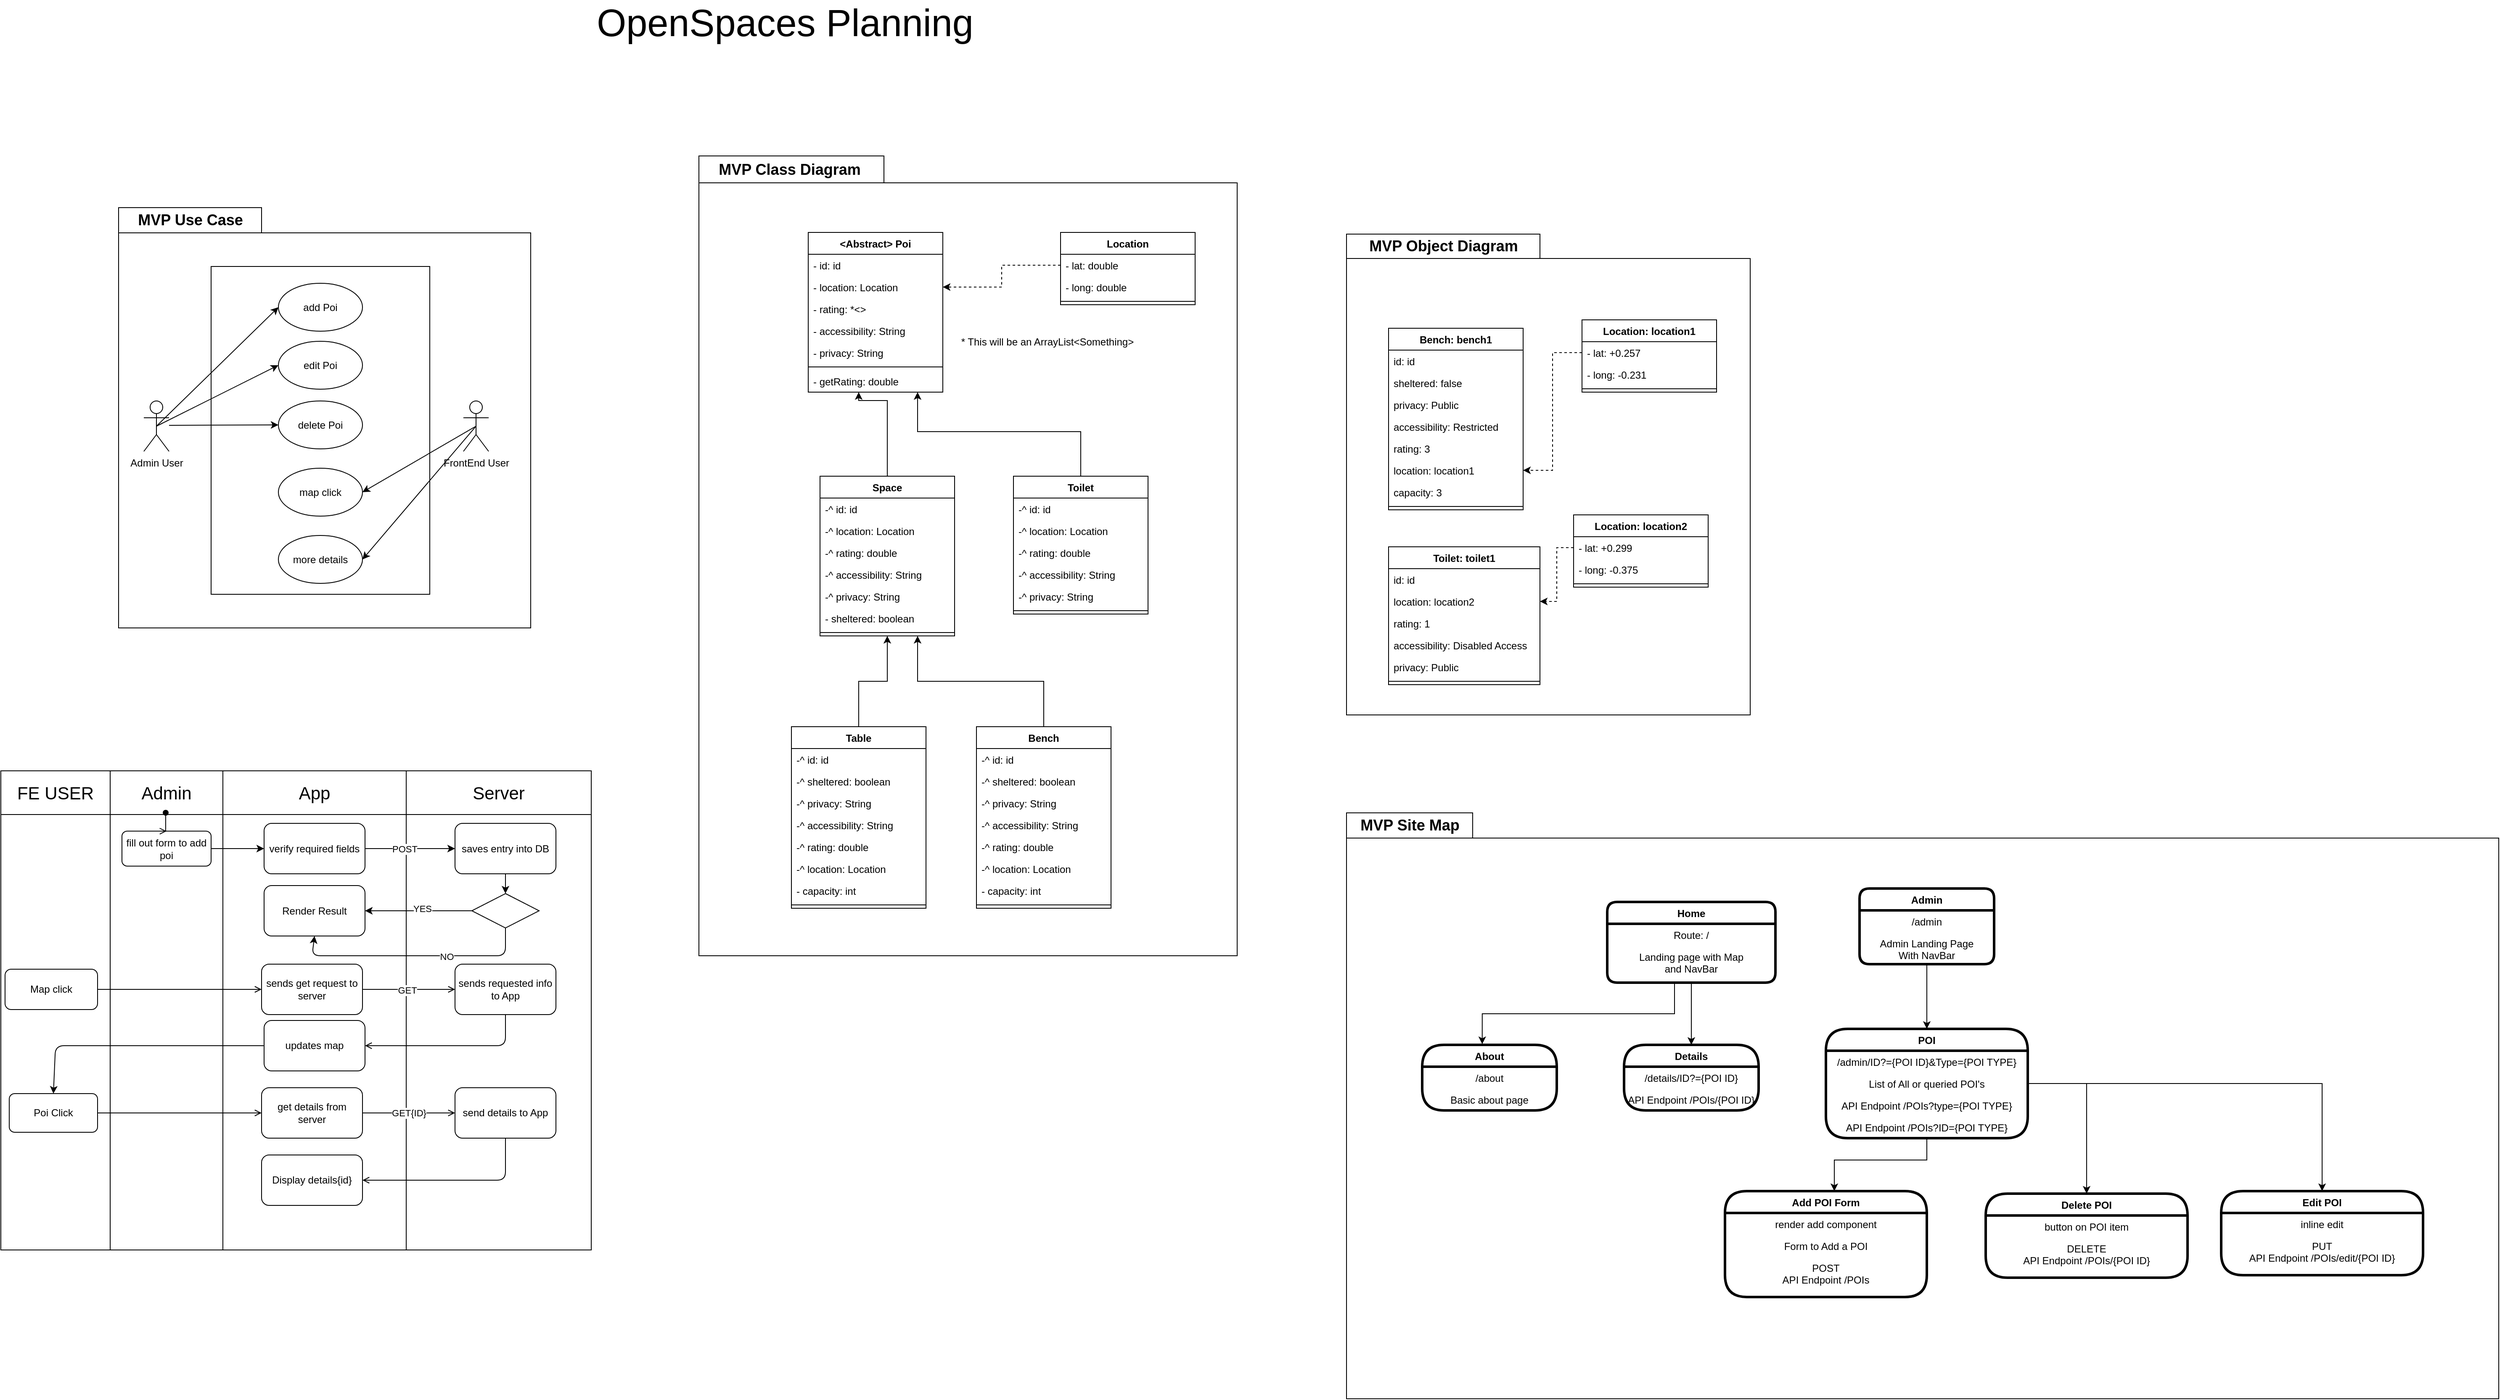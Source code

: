 <mxfile version="14.4.3" type="device"><diagram id="3aYVfSyheIqyPyGP8Wqg" name="Page-1"><mxGraphModel dx="3207" dy="3435" grid="1" gridSize="10" guides="1" tooltips="1" connect="1" arrows="1" fold="1" page="1" pageScale="1" pageWidth="827" pageHeight="1169" math="0" shadow="0"><root><mxCell id="0"/><mxCell id="1" parent="0"/><mxCell id="lp_uIUMnTbOUTpFN5aiB-7" value="MVP Use Case" style="shape=folder;fontStyle=1;tabWidth=170;tabHeight=30;tabPosition=left;html=1;boundedLbl=1;labelInHeader=1;container=1;collapsible=0;recursiveResize=0;shadow=0;fontSize=18;" vertex="1" parent="1"><mxGeometry x="-750" y="-1270" width="490" height="500" as="geometry"/></mxCell><mxCell id="IPesy2UVf5z36_tuAE9a-121" value="Admin User" style="shape=umlActor;verticalLabelPosition=bottom;verticalAlign=top;html=1;outlineConnect=0;" parent="lp_uIUMnTbOUTpFN5aiB-7" vertex="1"><mxGeometry x="30" y="230" width="30" height="60" as="geometry"/></mxCell><mxCell id="IPesy2UVf5z36_tuAE9a-122" value="FrontEnd User" style="shape=umlActor;verticalLabelPosition=bottom;verticalAlign=top;html=1;outlineConnect=0;" parent="lp_uIUMnTbOUTpFN5aiB-7" vertex="1"><mxGeometry x="410" y="230" width="30" height="60" as="geometry"/></mxCell><mxCell id="IPesy2UVf5z36_tuAE9a-123" value="" style="rounded=0;whiteSpace=wrap;html=1;fillColor=none;dropTarget=1;container=1;collapsible=0;resizable=1;recursiveResize=0;" parent="lp_uIUMnTbOUTpFN5aiB-7" vertex="1"><mxGeometry x="110" y="70" width="260" height="390" as="geometry"/></mxCell><mxCell id="NhyoQ5zQrSWj82NBWbyX-4" value="add Poi" style="ellipse;whiteSpace=wrap;html=1;" parent="IPesy2UVf5z36_tuAE9a-123" vertex="1"><mxGeometry x="80" y="20" width="100" height="57" as="geometry"/></mxCell><mxCell id="NhyoQ5zQrSWj82NBWbyX-5" value="delete Poi" style="ellipse;whiteSpace=wrap;html=1;" parent="IPesy2UVf5z36_tuAE9a-123" vertex="1"><mxGeometry x="80" y="160" width="100" height="57" as="geometry"/></mxCell><mxCell id="NhyoQ5zQrSWj82NBWbyX-6" value="edit Poi" style="ellipse;whiteSpace=wrap;html=1;" parent="IPesy2UVf5z36_tuAE9a-123" vertex="1"><mxGeometry x="80" y="89" width="100" height="57" as="geometry"/></mxCell><mxCell id="NhyoQ5zQrSWj82NBWbyX-7" value="map click" style="ellipse;whiteSpace=wrap;html=1;" parent="IPesy2UVf5z36_tuAE9a-123" vertex="1"><mxGeometry x="80" y="240" width="100" height="57" as="geometry"/></mxCell><mxCell id="NhyoQ5zQrSWj82NBWbyX-17" value="more details" style="ellipse;whiteSpace=wrap;html=1;" parent="IPesy2UVf5z36_tuAE9a-123" vertex="1"><mxGeometry x="80" y="320" width="100" height="57" as="geometry"/></mxCell><mxCell id="NhyoQ5zQrSWj82NBWbyX-13" style="orthogonalLoop=1;jettySize=auto;html=1;exitX=0.5;exitY=0.5;exitDx=0;exitDy=0;exitPerimeter=0;entryX=0;entryY=0.5;entryDx=0;entryDy=0;rounded=0;" parent="lp_uIUMnTbOUTpFN5aiB-7" source="IPesy2UVf5z36_tuAE9a-121" target="NhyoQ5zQrSWj82NBWbyX-4" edge="1"><mxGeometry relative="1" as="geometry"><mxPoint x="35" y="216" as="sourcePoint"/><mxPoint x="180" y="151.5" as="targetPoint"/></mxGeometry></mxCell><mxCell id="NhyoQ5zQrSWj82NBWbyX-14" style="orthogonalLoop=1;jettySize=auto;html=1;exitX=0.5;exitY=0.5;exitDx=0;exitDy=0;exitPerimeter=0;entryX=0;entryY=0.5;entryDx=0;entryDy=0;rounded=0;" parent="lp_uIUMnTbOUTpFN5aiB-7" source="IPesy2UVf5z36_tuAE9a-121" target="NhyoQ5zQrSWj82NBWbyX-6" edge="1"><mxGeometry relative="1" as="geometry"><mxPoint x="55" y="206" as="sourcePoint"/><mxPoint x="200" y="141.5" as="targetPoint"/></mxGeometry></mxCell><mxCell id="NhyoQ5zQrSWj82NBWbyX-15" style="orthogonalLoop=1;jettySize=auto;html=1;entryX=0;entryY=0.5;entryDx=0;entryDy=0;rounded=0;" parent="lp_uIUMnTbOUTpFN5aiB-7" target="NhyoQ5zQrSWj82NBWbyX-5" edge="1"><mxGeometry relative="1" as="geometry"><mxPoint x="60" y="259" as="sourcePoint"/><mxPoint x="210" y="151.5" as="targetPoint"/></mxGeometry></mxCell><mxCell id="NhyoQ5zQrSWj82NBWbyX-16" style="orthogonalLoop=1;jettySize=auto;html=1;exitX=0.5;exitY=0.5;exitDx=0;exitDy=0;exitPerimeter=0;entryX=1;entryY=0.5;entryDx=0;entryDy=0;rounded=0;" parent="lp_uIUMnTbOUTpFN5aiB-7" source="IPesy2UVf5z36_tuAE9a-122" target="NhyoQ5zQrSWj82NBWbyX-7" edge="1"><mxGeometry relative="1" as="geometry"><mxPoint x="450" y="274.5" as="sourcePoint"/><mxPoint x="595" y="210" as="targetPoint"/></mxGeometry></mxCell><mxCell id="NhyoQ5zQrSWj82NBWbyX-18" style="orthogonalLoop=1;jettySize=auto;html=1;exitX=0.5;exitY=0.5;exitDx=0;exitDy=0;exitPerimeter=0;entryX=1;entryY=0.5;entryDx=0;entryDy=0;rounded=0;" parent="lp_uIUMnTbOUTpFN5aiB-7" source="IPesy2UVf5z36_tuAE9a-122" target="NhyoQ5zQrSWj82NBWbyX-17" edge="1"><mxGeometry relative="1" as="geometry"><mxPoint x="475" y="350" as="sourcePoint"/><mxPoint x="290" y="389.5" as="targetPoint"/></mxGeometry></mxCell><mxCell id="lp_uIUMnTbOUTpFN5aiB-5" value="MVP Object Diagram" style="shape=folder;fontStyle=1;tabWidth=230;tabHeight=29;tabPosition=left;html=1;boundedLbl=1;labelInHeader=1;container=1;collapsible=0;recursiveResize=0;shadow=0;fontSize=18;" vertex="1" parent="1"><mxGeometry x="710" y="-1238.5" width="480" height="572" as="geometry"/></mxCell><mxCell id="IPesy2UVf5z36_tuAE9a-87" value="Bench: bench1" style="swimlane;fontStyle=1;align=center;verticalAlign=top;childLayout=stackLayout;horizontal=1;startSize=26;horizontalStack=0;resizeParent=1;resizeParentMax=0;resizeLast=0;collapsible=1;marginBottom=0;" parent="lp_uIUMnTbOUTpFN5aiB-5" vertex="1"><mxGeometry x="50" y="112" width="160" height="216" as="geometry"/></mxCell><mxCell id="IPesy2UVf5z36_tuAE9a-101" value="id: id" style="text;strokeColor=none;fillColor=none;align=left;verticalAlign=top;spacingLeft=4;spacingRight=4;overflow=hidden;rotatable=0;points=[[0,0.5],[1,0.5]];portConstraint=eastwest;" parent="IPesy2UVf5z36_tuAE9a-87" vertex="1"><mxGeometry y="26" width="160" height="26" as="geometry"/></mxCell><mxCell id="IPesy2UVf5z36_tuAE9a-88" value="sheltered: false" style="text;strokeColor=none;fillColor=none;align=left;verticalAlign=top;spacingLeft=4;spacingRight=4;overflow=hidden;rotatable=0;points=[[0,0.5],[1,0.5]];portConstraint=eastwest;" parent="IPesy2UVf5z36_tuAE9a-87" vertex="1"><mxGeometry y="52" width="160" height="26" as="geometry"/></mxCell><mxCell id="IPesy2UVf5z36_tuAE9a-89" value="privacy: Public" style="text;strokeColor=none;fillColor=none;align=left;verticalAlign=top;spacingLeft=4;spacingRight=4;overflow=hidden;rotatable=0;points=[[0,0.5],[1,0.5]];portConstraint=eastwest;" parent="IPesy2UVf5z36_tuAE9a-87" vertex="1"><mxGeometry y="78" width="160" height="26" as="geometry"/></mxCell><mxCell id="IPesy2UVf5z36_tuAE9a-90" value="accessibility: Restricted" style="text;strokeColor=none;fillColor=none;align=left;verticalAlign=top;spacingLeft=4;spacingRight=4;overflow=hidden;rotatable=0;points=[[0,0.5],[1,0.5]];portConstraint=eastwest;" parent="IPesy2UVf5z36_tuAE9a-87" vertex="1"><mxGeometry y="104" width="160" height="26" as="geometry"/></mxCell><mxCell id="IPesy2UVf5z36_tuAE9a-91" value="rating: 3" style="text;strokeColor=none;fillColor=none;align=left;verticalAlign=top;spacingLeft=4;spacingRight=4;overflow=hidden;rotatable=0;points=[[0,0.5],[1,0.5]];portConstraint=eastwest;" parent="IPesy2UVf5z36_tuAE9a-87" vertex="1"><mxGeometry y="130" width="160" height="26" as="geometry"/></mxCell><mxCell id="IPesy2UVf5z36_tuAE9a-92" value="location: location1" style="text;strokeColor=none;fillColor=none;align=left;verticalAlign=top;spacingLeft=4;spacingRight=4;overflow=hidden;rotatable=0;points=[[0,0.5],[1,0.5]];portConstraint=eastwest;" parent="IPesy2UVf5z36_tuAE9a-87" vertex="1"><mxGeometry y="156" width="160" height="26" as="geometry"/></mxCell><mxCell id="IPesy2UVf5z36_tuAE9a-93" value="capacity: 3" style="text;strokeColor=none;fillColor=none;align=left;verticalAlign=top;spacingLeft=4;spacingRight=4;overflow=hidden;rotatable=0;points=[[0,0.5],[1,0.5]];portConstraint=eastwest;" parent="IPesy2UVf5z36_tuAE9a-87" vertex="1"><mxGeometry y="182" width="160" height="26" as="geometry"/></mxCell><mxCell id="IPesy2UVf5z36_tuAE9a-94" value="" style="line;strokeWidth=1;fillColor=none;align=left;verticalAlign=middle;spacingTop=-1;spacingLeft=3;spacingRight=3;rotatable=0;labelPosition=right;points=[];portConstraint=eastwest;" parent="IPesy2UVf5z36_tuAE9a-87" vertex="1"><mxGeometry y="208" width="160" height="8" as="geometry"/></mxCell><mxCell id="IPesy2UVf5z36_tuAE9a-102" value="Location: location1" style="swimlane;fontStyle=1;align=center;verticalAlign=top;childLayout=stackLayout;horizontal=1;startSize=26;horizontalStack=0;resizeParent=1;resizeParentMax=0;resizeLast=0;collapsible=1;marginBottom=0;" parent="lp_uIUMnTbOUTpFN5aiB-5" vertex="1"><mxGeometry x="280" y="102" width="160" height="86" as="geometry"/></mxCell><mxCell id="IPesy2UVf5z36_tuAE9a-103" value="- lat: +0.257" style="text;strokeColor=none;fillColor=none;align=left;verticalAlign=top;spacingLeft=4;spacingRight=4;overflow=hidden;rotatable=0;points=[[0,0.5],[1,0.5]];portConstraint=eastwest;" parent="IPesy2UVf5z36_tuAE9a-102" vertex="1"><mxGeometry y="26" width="160" height="26" as="geometry"/></mxCell><mxCell id="IPesy2UVf5z36_tuAE9a-104" value="- long: -0.231" style="text;strokeColor=none;fillColor=none;align=left;verticalAlign=top;spacingLeft=4;spacingRight=4;overflow=hidden;rotatable=0;points=[[0,0.5],[1,0.5]];portConstraint=eastwest;" parent="IPesy2UVf5z36_tuAE9a-102" vertex="1"><mxGeometry y="52" width="160" height="26" as="geometry"/></mxCell><mxCell id="IPesy2UVf5z36_tuAE9a-105" value="" style="line;strokeWidth=1;fillColor=none;align=left;verticalAlign=middle;spacingTop=-1;spacingLeft=3;spacingRight=3;rotatable=0;labelPosition=right;points=[];portConstraint=eastwest;" parent="IPesy2UVf5z36_tuAE9a-102" vertex="1"><mxGeometry y="78" width="160" height="8" as="geometry"/></mxCell><mxCell id="IPesy2UVf5z36_tuAE9a-106" style="edgeStyle=orthogonalEdgeStyle;rounded=0;orthogonalLoop=1;jettySize=auto;html=1;exitX=0;exitY=0.5;exitDx=0;exitDy=0;dashed=1;" parent="lp_uIUMnTbOUTpFN5aiB-5" source="IPesy2UVf5z36_tuAE9a-103" target="IPesy2UVf5z36_tuAE9a-92" edge="1"><mxGeometry relative="1" as="geometry"/></mxCell><mxCell id="IPesy2UVf5z36_tuAE9a-107" value="Toilet: toilet1" style="swimlane;fontStyle=1;align=center;verticalAlign=top;childLayout=stackLayout;horizontal=1;startSize=26;horizontalStack=0;resizeParent=1;resizeParentMax=0;resizeLast=0;collapsible=1;marginBottom=0;" parent="lp_uIUMnTbOUTpFN5aiB-5" vertex="1"><mxGeometry x="50" y="372" width="180" height="164" as="geometry"/></mxCell><mxCell id="IPesy2UVf5z36_tuAE9a-108" value="id: id" style="text;strokeColor=none;fillColor=none;align=left;verticalAlign=top;spacingLeft=4;spacingRight=4;overflow=hidden;rotatable=0;points=[[0,0.5],[1,0.5]];portConstraint=eastwest;" parent="IPesy2UVf5z36_tuAE9a-107" vertex="1"><mxGeometry y="26" width="180" height="26" as="geometry"/></mxCell><mxCell id="IPesy2UVf5z36_tuAE9a-109" value="location: location2" style="text;strokeColor=none;fillColor=none;align=left;verticalAlign=top;spacingLeft=4;spacingRight=4;overflow=hidden;rotatable=0;points=[[0,0.5],[1,0.5]];portConstraint=eastwest;" parent="IPesy2UVf5z36_tuAE9a-107" vertex="1"><mxGeometry y="52" width="180" height="26" as="geometry"/></mxCell><mxCell id="IPesy2UVf5z36_tuAE9a-110" value="rating: 1" style="text;strokeColor=none;fillColor=none;align=left;verticalAlign=top;spacingLeft=4;spacingRight=4;overflow=hidden;rotatable=0;points=[[0,0.5],[1,0.5]];portConstraint=eastwest;" parent="IPesy2UVf5z36_tuAE9a-107" vertex="1"><mxGeometry y="78" width="180" height="26" as="geometry"/></mxCell><mxCell id="IPesy2UVf5z36_tuAE9a-111" value="accessibility: Disabled Access" style="text;strokeColor=none;fillColor=none;align=left;verticalAlign=top;spacingLeft=4;spacingRight=4;overflow=hidden;rotatable=0;points=[[0,0.5],[1,0.5]];portConstraint=eastwest;" parent="IPesy2UVf5z36_tuAE9a-107" vertex="1"><mxGeometry y="104" width="180" height="26" as="geometry"/></mxCell><mxCell id="IPesy2UVf5z36_tuAE9a-112" value="privacy: Public" style="text;strokeColor=none;fillColor=none;align=left;verticalAlign=top;spacingLeft=4;spacingRight=4;overflow=hidden;rotatable=0;points=[[0,0.5],[1,0.5]];portConstraint=eastwest;" parent="IPesy2UVf5z36_tuAE9a-107" vertex="1"><mxGeometry y="130" width="180" height="26" as="geometry"/></mxCell><mxCell id="IPesy2UVf5z36_tuAE9a-113" value="" style="line;strokeWidth=1;fillColor=none;align=left;verticalAlign=middle;spacingTop=-1;spacingLeft=3;spacingRight=3;rotatable=0;labelPosition=right;points=[];portConstraint=eastwest;" parent="IPesy2UVf5z36_tuAE9a-107" vertex="1"><mxGeometry y="156" width="180" height="8" as="geometry"/></mxCell><mxCell id="IPesy2UVf5z36_tuAE9a-114" value="Location: location2" style="swimlane;fontStyle=1;align=center;verticalAlign=top;childLayout=stackLayout;horizontal=1;startSize=26;horizontalStack=0;resizeParent=1;resizeParentMax=0;resizeLast=0;collapsible=1;marginBottom=0;" parent="lp_uIUMnTbOUTpFN5aiB-5" vertex="1"><mxGeometry x="270" y="334" width="160" height="86" as="geometry"/></mxCell><mxCell id="IPesy2UVf5z36_tuAE9a-115" value="- lat: +0.299" style="text;strokeColor=none;fillColor=none;align=left;verticalAlign=top;spacingLeft=4;spacingRight=4;overflow=hidden;rotatable=0;points=[[0,0.5],[1,0.5]];portConstraint=eastwest;" parent="IPesy2UVf5z36_tuAE9a-114" vertex="1"><mxGeometry y="26" width="160" height="26" as="geometry"/></mxCell><mxCell id="IPesy2UVf5z36_tuAE9a-116" value="- long: -0.375" style="text;strokeColor=none;fillColor=none;align=left;verticalAlign=top;spacingLeft=4;spacingRight=4;overflow=hidden;rotatable=0;points=[[0,0.5],[1,0.5]];portConstraint=eastwest;" parent="IPesy2UVf5z36_tuAE9a-114" vertex="1"><mxGeometry y="52" width="160" height="26" as="geometry"/></mxCell><mxCell id="IPesy2UVf5z36_tuAE9a-117" value="" style="line;strokeWidth=1;fillColor=none;align=left;verticalAlign=middle;spacingTop=-1;spacingLeft=3;spacingRight=3;rotatable=0;labelPosition=right;points=[];portConstraint=eastwest;" parent="IPesy2UVf5z36_tuAE9a-114" vertex="1"><mxGeometry y="78" width="160" height="8" as="geometry"/></mxCell><mxCell id="IPesy2UVf5z36_tuAE9a-118" style="edgeStyle=orthogonalEdgeStyle;rounded=0;orthogonalLoop=1;jettySize=auto;html=1;exitX=0;exitY=0.5;exitDx=0;exitDy=0;dashed=1;" parent="lp_uIUMnTbOUTpFN5aiB-5" source="IPesy2UVf5z36_tuAE9a-115" target="IPesy2UVf5z36_tuAE9a-109" edge="1"><mxGeometry relative="1" as="geometry"/></mxCell><mxCell id="lp_uIUMnTbOUTpFN5aiB-3" value="MVP Class Diagram&amp;nbsp;" style="shape=folder;fontStyle=1;tabWidth=220;tabHeight=32;tabPosition=left;html=1;boundedLbl=1;labelInHeader=1;container=1;collapsible=0;recursiveResize=0;shadow=0;fontSize=18;" vertex="1" parent="1"><mxGeometry x="-60" y="-1331.5" width="640" height="951.5" as="geometry"/></mxCell><mxCell id="IPesy2UVf5z36_tuAE9a-14" value="&lt;Abstract&gt; Poi" style="swimlane;fontStyle=1;align=center;verticalAlign=top;childLayout=stackLayout;horizontal=1;startSize=26;horizontalStack=0;resizeParent=1;resizeParentMax=0;resizeLast=0;collapsible=1;marginBottom=0;" parent="lp_uIUMnTbOUTpFN5aiB-3" vertex="1"><mxGeometry x="130" y="91" width="160" height="190" as="geometry"/></mxCell><mxCell id="IPesy2UVf5z36_tuAE9a-96" value="- id: id" style="text;strokeColor=none;fillColor=none;align=left;verticalAlign=top;spacingLeft=4;spacingRight=4;overflow=hidden;rotatable=0;points=[[0,0.5],[1,0.5]];portConstraint=eastwest;" parent="IPesy2UVf5z36_tuAE9a-14" vertex="1"><mxGeometry y="26" width="160" height="26" as="geometry"/></mxCell><mxCell id="IPesy2UVf5z36_tuAE9a-15" value="- location: Location" style="text;strokeColor=none;fillColor=none;align=left;verticalAlign=top;spacingLeft=4;spacingRight=4;overflow=hidden;rotatable=0;points=[[0,0.5],[1,0.5]];portConstraint=eastwest;" parent="IPesy2UVf5z36_tuAE9a-14" vertex="1"><mxGeometry y="52" width="160" height="26" as="geometry"/></mxCell><mxCell id="IPesy2UVf5z36_tuAE9a-25" value="- rating: *&lt;&gt;" style="text;strokeColor=none;fillColor=none;align=left;verticalAlign=top;spacingLeft=4;spacingRight=4;overflow=hidden;rotatable=0;points=[[0,0.5],[1,0.5]];portConstraint=eastwest;" parent="IPesy2UVf5z36_tuAE9a-14" vertex="1"><mxGeometry y="78" width="160" height="26" as="geometry"/></mxCell><mxCell id="IPesy2UVf5z36_tuAE9a-49" value="- accessibility: String" style="text;strokeColor=none;fillColor=none;align=left;verticalAlign=top;spacingLeft=4;spacingRight=4;overflow=hidden;rotatable=0;points=[[0,0.5],[1,0.5]];portConstraint=eastwest;" parent="IPesy2UVf5z36_tuAE9a-14" vertex="1"><mxGeometry y="104" width="160" height="26" as="geometry"/></mxCell><mxCell id="IPesy2UVf5z36_tuAE9a-71" value="- privacy: String" style="text;strokeColor=none;fillColor=none;align=left;verticalAlign=top;spacingLeft=4;spacingRight=4;overflow=hidden;rotatable=0;points=[[0,0.5],[1,0.5]];portConstraint=eastwest;" parent="IPesy2UVf5z36_tuAE9a-14" vertex="1"><mxGeometry y="130" width="160" height="26" as="geometry"/></mxCell><mxCell id="IPesy2UVf5z36_tuAE9a-16" value="" style="line;strokeWidth=1;fillColor=none;align=left;verticalAlign=middle;spacingTop=-1;spacingLeft=3;spacingRight=3;rotatable=0;labelPosition=right;points=[];portConstraint=eastwest;" parent="IPesy2UVf5z36_tuAE9a-14" vertex="1"><mxGeometry y="156" width="160" height="8" as="geometry"/></mxCell><mxCell id="diAGRFTzhJZXE08z3Z-Y-6" value="- getRating: double" style="text;strokeColor=none;fillColor=none;align=left;verticalAlign=top;spacingLeft=4;spacingRight=4;overflow=hidden;rotatable=0;points=[[0,0.5],[1,0.5]];portConstraint=eastwest;" parent="IPesy2UVf5z36_tuAE9a-14" vertex="1"><mxGeometry y="164" width="160" height="26" as="geometry"/></mxCell><mxCell id="IPesy2UVf5z36_tuAE9a-18" value="Location" style="swimlane;fontStyle=1;align=center;verticalAlign=top;childLayout=stackLayout;horizontal=1;startSize=26;horizontalStack=0;resizeParent=1;resizeParentMax=0;resizeLast=0;collapsible=1;marginBottom=0;" parent="lp_uIUMnTbOUTpFN5aiB-3" vertex="1"><mxGeometry x="430" y="91" width="160" height="86" as="geometry"/></mxCell><mxCell id="IPesy2UVf5z36_tuAE9a-19" value="- lat: double" style="text;strokeColor=none;fillColor=none;align=left;verticalAlign=top;spacingLeft=4;spacingRight=4;overflow=hidden;rotatable=0;points=[[0,0.5],[1,0.5]];portConstraint=eastwest;" parent="IPesy2UVf5z36_tuAE9a-18" vertex="1"><mxGeometry y="26" width="160" height="26" as="geometry"/></mxCell><mxCell id="IPesy2UVf5z36_tuAE9a-22" value="- long: double" style="text;strokeColor=none;fillColor=none;align=left;verticalAlign=top;spacingLeft=4;spacingRight=4;overflow=hidden;rotatable=0;points=[[0,0.5],[1,0.5]];portConstraint=eastwest;" parent="IPesy2UVf5z36_tuAE9a-18" vertex="1"><mxGeometry y="52" width="160" height="26" as="geometry"/></mxCell><mxCell id="IPesy2UVf5z36_tuAE9a-20" value="" style="line;strokeWidth=1;fillColor=none;align=left;verticalAlign=middle;spacingTop=-1;spacingLeft=3;spacingRight=3;rotatable=0;labelPosition=right;points=[];portConstraint=eastwest;" parent="IPesy2UVf5z36_tuAE9a-18" vertex="1"><mxGeometry y="78" width="160" height="8" as="geometry"/></mxCell><mxCell id="IPesy2UVf5z36_tuAE9a-24" style="edgeStyle=orthogonalEdgeStyle;rounded=0;orthogonalLoop=1;jettySize=auto;html=1;exitX=0;exitY=0.5;exitDx=0;exitDy=0;dashed=1;" parent="lp_uIUMnTbOUTpFN5aiB-3" source="IPesy2UVf5z36_tuAE9a-19" target="IPesy2UVf5z36_tuAE9a-15" edge="1"><mxGeometry relative="1" as="geometry"/></mxCell><mxCell id="IPesy2UVf5z36_tuAE9a-26" value="Bench" style="swimlane;fontStyle=1;align=center;verticalAlign=top;childLayout=stackLayout;horizontal=1;startSize=26;horizontalStack=0;resizeParent=1;resizeParentMax=0;resizeLast=0;collapsible=1;marginBottom=0;" parent="lp_uIUMnTbOUTpFN5aiB-3" vertex="1"><mxGeometry x="330" y="679" width="160" height="216" as="geometry"/></mxCell><mxCell id="IPesy2UVf5z36_tuAE9a-99" value="-^ id: id" style="text;strokeColor=none;fillColor=none;align=left;verticalAlign=top;spacingLeft=4;spacingRight=4;overflow=hidden;rotatable=0;points=[[0,0.5],[1,0.5]];portConstraint=eastwest;" parent="IPesy2UVf5z36_tuAE9a-26" vertex="1"><mxGeometry y="26" width="160" height="26" as="geometry"/></mxCell><mxCell id="IPesy2UVf5z36_tuAE9a-61" value="-^ sheltered: boolean" style="text;strokeColor=none;fillColor=none;align=left;verticalAlign=top;spacingLeft=4;spacingRight=4;overflow=hidden;rotatable=0;points=[[0,0.5],[1,0.5]];portConstraint=eastwest;" parent="IPesy2UVf5z36_tuAE9a-26" vertex="1"><mxGeometry y="52" width="160" height="26" as="geometry"/></mxCell><mxCell id="IPesy2UVf5z36_tuAE9a-60" value="-^ privacy: String" style="text;strokeColor=none;fillColor=none;align=left;verticalAlign=top;spacingLeft=4;spacingRight=4;overflow=hidden;rotatable=0;points=[[0,0.5],[1,0.5]];portConstraint=eastwest;" parent="IPesy2UVf5z36_tuAE9a-26" vertex="1"><mxGeometry y="78" width="160" height="26" as="geometry"/></mxCell><mxCell id="IPesy2UVf5z36_tuAE9a-59" value="-^ accessibility: String" style="text;strokeColor=none;fillColor=none;align=left;verticalAlign=top;spacingLeft=4;spacingRight=4;overflow=hidden;rotatable=0;points=[[0,0.5],[1,0.5]];portConstraint=eastwest;" parent="IPesy2UVf5z36_tuAE9a-26" vertex="1"><mxGeometry y="104" width="160" height="26" as="geometry"/></mxCell><mxCell id="IPesy2UVf5z36_tuAE9a-58" value="-^ rating: double" style="text;strokeColor=none;fillColor=none;align=left;verticalAlign=top;spacingLeft=4;spacingRight=4;overflow=hidden;rotatable=0;points=[[0,0.5],[1,0.5]];portConstraint=eastwest;" parent="IPesy2UVf5z36_tuAE9a-26" vertex="1"><mxGeometry y="130" width="160" height="26" as="geometry"/></mxCell><mxCell id="IPesy2UVf5z36_tuAE9a-57" value="-^ location: Location" style="text;strokeColor=none;fillColor=none;align=left;verticalAlign=top;spacingLeft=4;spacingRight=4;overflow=hidden;rotatable=0;points=[[0,0.5],[1,0.5]];portConstraint=eastwest;" parent="IPesy2UVf5z36_tuAE9a-26" vertex="1"><mxGeometry y="156" width="160" height="26" as="geometry"/></mxCell><mxCell id="IPesy2UVf5z36_tuAE9a-27" value="- capacity: int" style="text;strokeColor=none;fillColor=none;align=left;verticalAlign=top;spacingLeft=4;spacingRight=4;overflow=hidden;rotatable=0;points=[[0,0.5],[1,0.5]];portConstraint=eastwest;" parent="IPesy2UVf5z36_tuAE9a-26" vertex="1"><mxGeometry y="182" width="160" height="26" as="geometry"/></mxCell><mxCell id="IPesy2UVf5z36_tuAE9a-28" value="" style="line;strokeWidth=1;fillColor=none;align=left;verticalAlign=middle;spacingTop=-1;spacingLeft=3;spacingRight=3;rotatable=0;labelPosition=right;points=[];portConstraint=eastwest;" parent="IPesy2UVf5z36_tuAE9a-26" vertex="1"><mxGeometry y="208" width="160" height="8" as="geometry"/></mxCell><mxCell id="lp_uIUMnTbOUTpFN5aiB-11" style="edgeStyle=orthogonalEdgeStyle;rounded=0;orthogonalLoop=1;jettySize=auto;html=1;exitX=0.5;exitY=0;exitDx=0;exitDy=0;startArrow=none;startFill=0;fontSize=21;" edge="1" parent="lp_uIUMnTbOUTpFN5aiB-3" source="IPesy2UVf5z36_tuAE9a-30" target="IPesy2UVf5z36_tuAE9a-38"><mxGeometry relative="1" as="geometry"/></mxCell><mxCell id="IPesy2UVf5z36_tuAE9a-30" value="Table" style="swimlane;fontStyle=1;align=center;verticalAlign=top;childLayout=stackLayout;horizontal=1;startSize=26;horizontalStack=0;resizeParent=1;resizeParentMax=0;resizeLast=0;collapsible=1;marginBottom=0;" parent="lp_uIUMnTbOUTpFN5aiB-3" vertex="1"><mxGeometry x="110" y="679" width="160" height="216" as="geometry"/></mxCell><mxCell id="IPesy2UVf5z36_tuAE9a-100" value="-^ id: id" style="text;strokeColor=none;fillColor=none;align=left;verticalAlign=top;spacingLeft=4;spacingRight=4;overflow=hidden;rotatable=0;points=[[0,0.5],[1,0.5]];portConstraint=eastwest;" parent="IPesy2UVf5z36_tuAE9a-30" vertex="1"><mxGeometry y="26" width="160" height="26" as="geometry"/></mxCell><mxCell id="IPesy2UVf5z36_tuAE9a-56" value="-^ sheltered: boolean" style="text;strokeColor=none;fillColor=none;align=left;verticalAlign=top;spacingLeft=4;spacingRight=4;overflow=hidden;rotatable=0;points=[[0,0.5],[1,0.5]];portConstraint=eastwest;" parent="IPesy2UVf5z36_tuAE9a-30" vertex="1"><mxGeometry y="52" width="160" height="26" as="geometry"/></mxCell><mxCell id="IPesy2UVf5z36_tuAE9a-55" value="-^ privacy: String" style="text;strokeColor=none;fillColor=none;align=left;verticalAlign=top;spacingLeft=4;spacingRight=4;overflow=hidden;rotatable=0;points=[[0,0.5],[1,0.5]];portConstraint=eastwest;" parent="IPesy2UVf5z36_tuAE9a-30" vertex="1"><mxGeometry y="78" width="160" height="26" as="geometry"/></mxCell><mxCell id="IPesy2UVf5z36_tuAE9a-54" value="-^ accessibility: String" style="text;strokeColor=none;fillColor=none;align=left;verticalAlign=top;spacingLeft=4;spacingRight=4;overflow=hidden;rotatable=0;points=[[0,0.5],[1,0.5]];portConstraint=eastwest;" parent="IPesy2UVf5z36_tuAE9a-30" vertex="1"><mxGeometry y="104" width="160" height="26" as="geometry"/></mxCell><mxCell id="IPesy2UVf5z36_tuAE9a-53" value="-^ rating: double" style="text;strokeColor=none;fillColor=none;align=left;verticalAlign=top;spacingLeft=4;spacingRight=4;overflow=hidden;rotatable=0;points=[[0,0.5],[1,0.5]];portConstraint=eastwest;" parent="IPesy2UVf5z36_tuAE9a-30" vertex="1"><mxGeometry y="130" width="160" height="26" as="geometry"/></mxCell><mxCell id="IPesy2UVf5z36_tuAE9a-52" value="-^ location: Location" style="text;strokeColor=none;fillColor=none;align=left;verticalAlign=top;spacingLeft=4;spacingRight=4;overflow=hidden;rotatable=0;points=[[0,0.5],[1,0.5]];portConstraint=eastwest;" parent="IPesy2UVf5z36_tuAE9a-30" vertex="1"><mxGeometry y="156" width="160" height="26" as="geometry"/></mxCell><mxCell id="IPesy2UVf5z36_tuAE9a-46" value="- capacity: int" style="text;strokeColor=none;fillColor=none;align=left;verticalAlign=top;spacingLeft=4;spacingRight=4;overflow=hidden;rotatable=0;points=[[0,0.5],[1,0.5]];portConstraint=eastwest;" parent="IPesy2UVf5z36_tuAE9a-30" vertex="1"><mxGeometry y="182" width="160" height="26" as="geometry"/></mxCell><mxCell id="IPesy2UVf5z36_tuAE9a-32" value="" style="line;strokeWidth=1;fillColor=none;align=left;verticalAlign=middle;spacingTop=-1;spacingLeft=3;spacingRight=3;rotatable=0;labelPosition=right;points=[];portConstraint=eastwest;" parent="IPesy2UVf5z36_tuAE9a-30" vertex="1"><mxGeometry y="208" width="160" height="8" as="geometry"/></mxCell><mxCell id="IPesy2UVf5z36_tuAE9a-44" style="edgeStyle=orthogonalEdgeStyle;rounded=0;orthogonalLoop=1;jettySize=auto;html=1;exitX=0.5;exitY=0;exitDx=0;exitDy=0;" parent="lp_uIUMnTbOUTpFN5aiB-3" source="IPesy2UVf5z36_tuAE9a-38" target="IPesy2UVf5z36_tuAE9a-14" edge="1"><mxGeometry relative="1" as="geometry"><Array as="points"><mxPoint x="190" y="291"/></Array></mxGeometry></mxCell><mxCell id="IPesy2UVf5z36_tuAE9a-38" value="Space" style="swimlane;fontStyle=1;align=center;verticalAlign=top;childLayout=stackLayout;horizontal=1;startSize=26;horizontalStack=0;resizeParent=1;resizeParentMax=0;resizeLast=0;collapsible=1;marginBottom=0;" parent="lp_uIUMnTbOUTpFN5aiB-3" vertex="1"><mxGeometry x="144" y="381" width="160" height="190" as="geometry"/></mxCell><mxCell id="IPesy2UVf5z36_tuAE9a-97" value="-^ id: id" style="text;strokeColor=none;fillColor=none;align=left;verticalAlign=top;spacingLeft=4;spacingRight=4;overflow=hidden;rotatable=0;points=[[0,0.5],[1,0.5]];portConstraint=eastwest;" parent="IPesy2UVf5z36_tuAE9a-38" vertex="1"><mxGeometry y="26" width="160" height="26" as="geometry"/></mxCell><mxCell id="IPesy2UVf5z36_tuAE9a-39" value="-^ location: Location" style="text;strokeColor=none;fillColor=none;align=left;verticalAlign=top;spacingLeft=4;spacingRight=4;overflow=hidden;rotatable=0;points=[[0,0.5],[1,0.5]];portConstraint=eastwest;" parent="IPesy2UVf5z36_tuAE9a-38" vertex="1"><mxGeometry y="52" width="160" height="26" as="geometry"/></mxCell><mxCell id="IPesy2UVf5z36_tuAE9a-47" value="-^ rating: double" style="text;strokeColor=none;fillColor=none;align=left;verticalAlign=top;spacingLeft=4;spacingRight=4;overflow=hidden;rotatable=0;points=[[0,0.5],[1,0.5]];portConstraint=eastwest;" parent="IPesy2UVf5z36_tuAE9a-38" vertex="1"><mxGeometry y="78" width="160" height="26" as="geometry"/></mxCell><mxCell id="IPesy2UVf5z36_tuAE9a-50" value="-^ accessibility: String" style="text;strokeColor=none;fillColor=none;align=left;verticalAlign=top;spacingLeft=4;spacingRight=4;overflow=hidden;rotatable=0;points=[[0,0.5],[1,0.5]];portConstraint=eastwest;" parent="IPesy2UVf5z36_tuAE9a-38" vertex="1"><mxGeometry y="104" width="160" height="26" as="geometry"/></mxCell><mxCell id="IPesy2UVf5z36_tuAE9a-45" value="-^ privacy: String" style="text;strokeColor=none;fillColor=none;align=left;verticalAlign=top;spacingLeft=4;spacingRight=4;overflow=hidden;rotatable=0;points=[[0,0.5],[1,0.5]];portConstraint=eastwest;" parent="IPesy2UVf5z36_tuAE9a-38" vertex="1"><mxGeometry y="130" width="160" height="26" as="geometry"/></mxCell><mxCell id="IPesy2UVf5z36_tuAE9a-51" value="- sheltered: boolean" style="text;strokeColor=none;fillColor=none;align=left;verticalAlign=top;spacingLeft=4;spacingRight=4;overflow=hidden;rotatable=0;points=[[0,0.5],[1,0.5]];portConstraint=eastwest;" parent="IPesy2UVf5z36_tuAE9a-38" vertex="1"><mxGeometry y="156" width="160" height="26" as="geometry"/></mxCell><mxCell id="IPesy2UVf5z36_tuAE9a-40" value="" style="line;strokeWidth=1;fillColor=none;align=left;verticalAlign=middle;spacingTop=-1;spacingLeft=3;spacingRight=3;rotatable=0;labelPosition=right;points=[];portConstraint=eastwest;" parent="IPesy2UVf5z36_tuAE9a-38" vertex="1"><mxGeometry y="182" width="160" height="8" as="geometry"/></mxCell><mxCell id="diAGRFTzhJZXE08z3Z-Y-4" style="edgeStyle=orthogonalEdgeStyle;rounded=0;orthogonalLoop=1;jettySize=auto;html=1;exitX=0.5;exitY=0;exitDx=0;exitDy=0;startArrow=none;startFill=0;endArrow=classic;endFill=1;" parent="lp_uIUMnTbOUTpFN5aiB-3" source="IPesy2UVf5z36_tuAE9a-26" target="IPesy2UVf5z36_tuAE9a-38" edge="1"><mxGeometry relative="1" as="geometry"><Array as="points"><mxPoint x="410" y="625"/><mxPoint x="260" y="625"/></Array></mxGeometry></mxCell><mxCell id="IPesy2UVf5z36_tuAE9a-119" style="edgeStyle=orthogonalEdgeStyle;rounded=0;orthogonalLoop=1;jettySize=auto;html=1;exitX=0.5;exitY=0;exitDx=0;exitDy=0;" parent="lp_uIUMnTbOUTpFN5aiB-3" source="IPesy2UVf5z36_tuAE9a-72" target="IPesy2UVf5z36_tuAE9a-14" edge="1"><mxGeometry relative="1" as="geometry"><Array as="points"><mxPoint x="454" y="328"/><mxPoint x="260" y="328"/></Array></mxGeometry></mxCell><mxCell id="IPesy2UVf5z36_tuAE9a-72" value="Toilet" style="swimlane;fontStyle=1;align=center;verticalAlign=top;childLayout=stackLayout;horizontal=1;startSize=26;horizontalStack=0;resizeParent=1;resizeParentMax=0;resizeLast=0;collapsible=1;marginBottom=0;" parent="lp_uIUMnTbOUTpFN5aiB-3" vertex="1"><mxGeometry x="374" y="381" width="160" height="164" as="geometry"/></mxCell><mxCell id="IPesy2UVf5z36_tuAE9a-98" value="-^ id: id" style="text;strokeColor=none;fillColor=none;align=left;verticalAlign=top;spacingLeft=4;spacingRight=4;overflow=hidden;rotatable=0;points=[[0,0.5],[1,0.5]];portConstraint=eastwest;" parent="IPesy2UVf5z36_tuAE9a-72" vertex="1"><mxGeometry y="26" width="160" height="26" as="geometry"/></mxCell><mxCell id="IPesy2UVf5z36_tuAE9a-73" value="-^ location: Location" style="text;strokeColor=none;fillColor=none;align=left;verticalAlign=top;spacingLeft=4;spacingRight=4;overflow=hidden;rotatable=0;points=[[0,0.5],[1,0.5]];portConstraint=eastwest;" parent="IPesy2UVf5z36_tuAE9a-72" vertex="1"><mxGeometry y="52" width="160" height="26" as="geometry"/></mxCell><mxCell id="IPesy2UVf5z36_tuAE9a-74" value="-^ rating: double" style="text;strokeColor=none;fillColor=none;align=left;verticalAlign=top;spacingLeft=4;spacingRight=4;overflow=hidden;rotatable=0;points=[[0,0.5],[1,0.5]];portConstraint=eastwest;" parent="IPesy2UVf5z36_tuAE9a-72" vertex="1"><mxGeometry y="78" width="160" height="26" as="geometry"/></mxCell><mxCell id="IPesy2UVf5z36_tuAE9a-75" value="-^ accessibility: String" style="text;strokeColor=none;fillColor=none;align=left;verticalAlign=top;spacingLeft=4;spacingRight=4;overflow=hidden;rotatable=0;points=[[0,0.5],[1,0.5]];portConstraint=eastwest;" parent="IPesy2UVf5z36_tuAE9a-72" vertex="1"><mxGeometry y="104" width="160" height="26" as="geometry"/></mxCell><mxCell id="IPesy2UVf5z36_tuAE9a-76" value="-^ privacy: String" style="text;strokeColor=none;fillColor=none;align=left;verticalAlign=top;spacingLeft=4;spacingRight=4;overflow=hidden;rotatable=0;points=[[0,0.5],[1,0.5]];portConstraint=eastwest;" parent="IPesy2UVf5z36_tuAE9a-72" vertex="1"><mxGeometry y="130" width="160" height="26" as="geometry"/></mxCell><mxCell id="IPesy2UVf5z36_tuAE9a-78" value="" style="line;strokeWidth=1;fillColor=none;align=left;verticalAlign=middle;spacingTop=-1;spacingLeft=3;spacingRight=3;rotatable=0;labelPosition=right;points=[];portConstraint=eastwest;" parent="IPesy2UVf5z36_tuAE9a-72" vertex="1"><mxGeometry y="156" width="160" height="8" as="geometry"/></mxCell><mxCell id="diAGRFTzhJZXE08z3Z-Y-7" value="* This will be an ArrayList&amp;lt;Something&amp;gt;" style="text;html=1;align=center;verticalAlign=middle;resizable=0;points=[];autosize=1;" parent="lp_uIUMnTbOUTpFN5aiB-3" vertex="1"><mxGeometry x="304" y="211.5" width="220" height="20" as="geometry"/></mxCell><mxCell id="NhyoQ5zQrSWj82NBWbyX-33" value="" style="shape=table;html=1;whiteSpace=wrap;startSize=0;container=1;collapsible=0;childLayout=tableLayout;" parent="1" vertex="1"><mxGeometry x="-890" y="-600" width="702" height="570" as="geometry"/></mxCell><mxCell id="NhyoQ5zQrSWj82NBWbyX-34" value="" style="shape=partialRectangle;html=1;whiteSpace=wrap;collapsible=0;dropTarget=0;pointerEvents=0;fillColor=none;top=0;left=0;bottom=0;right=0;points=[[0,0.5],[1,0.5]];portConstraint=eastwest;" parent="NhyoQ5zQrSWj82NBWbyX-33" vertex="1"><mxGeometry width="702" height="52" as="geometry"/></mxCell><mxCell id="NhyoQ5zQrSWj82NBWbyX-59" value="FE USER" style="shape=partialRectangle;html=1;whiteSpace=wrap;connectable=0;overflow=hidden;fillColor=none;top=0;left=0;bottom=0;right=0;fontSize=21;" parent="NhyoQ5zQrSWj82NBWbyX-34" vertex="1"><mxGeometry width="130" height="52" as="geometry"/></mxCell><mxCell id="NhyoQ5zQrSWj82NBWbyX-35" value="Admin" style="shape=partialRectangle;html=1;whiteSpace=wrap;connectable=0;overflow=hidden;fillColor=none;top=0;left=0;bottom=0;right=0;fontSize=21;" parent="NhyoQ5zQrSWj82NBWbyX-34" vertex="1"><mxGeometry x="130" width="134" height="52" as="geometry"/></mxCell><mxCell id="NhyoQ5zQrSWj82NBWbyX-36" value="App" style="shape=partialRectangle;html=1;whiteSpace=wrap;connectable=0;overflow=hidden;fillColor=none;top=0;left=0;bottom=0;right=0;fontSize=21;" parent="NhyoQ5zQrSWj82NBWbyX-34" vertex="1"><mxGeometry x="264" width="218" height="52" as="geometry"/></mxCell><mxCell id="NhyoQ5zQrSWj82NBWbyX-44" value="Server" style="shape=partialRectangle;html=1;whiteSpace=wrap;connectable=0;overflow=hidden;fillColor=none;top=0;left=0;bottom=0;right=0;fontSize=21;" parent="NhyoQ5zQrSWj82NBWbyX-34" vertex="1"><mxGeometry x="482" width="220" height="52" as="geometry"/></mxCell><mxCell id="NhyoQ5zQrSWj82NBWbyX-37" value="" style="shape=partialRectangle;html=1;whiteSpace=wrap;collapsible=0;dropTarget=0;pointerEvents=0;fillColor=none;top=0;left=0;bottom=0;right=0;points=[[0,0.5],[1,0.5]];portConstraint=eastwest;" parent="NhyoQ5zQrSWj82NBWbyX-33" vertex="1"><mxGeometry y="52" width="702" height="518" as="geometry"/></mxCell><mxCell id="NhyoQ5zQrSWj82NBWbyX-60" style="shape=partialRectangle;html=1;whiteSpace=wrap;connectable=0;overflow=hidden;fillColor=none;top=0;left=0;bottom=0;right=0;dropTarget=1;container=1;collapsible=0;" parent="NhyoQ5zQrSWj82NBWbyX-37" vertex="1"><mxGeometry width="130" height="518" as="geometry"/></mxCell><mxCell id="NhyoQ5zQrSWj82NBWbyX-61" value="Map click" style="rounded=1;whiteSpace=wrap;html=1;" parent="NhyoQ5zQrSWj82NBWbyX-60" vertex="1"><mxGeometry x="5" y="184" width="110" height="48" as="geometry"/></mxCell><mxCell id="NhyoQ5zQrSWj82NBWbyX-70" value="Poi Click" style="rounded=1;whiteSpace=wrap;html=1;arcSize=14;" parent="NhyoQ5zQrSWj82NBWbyX-60" vertex="1"><mxGeometry x="10" y="332" width="105" height="46" as="geometry"/></mxCell><mxCell id="NhyoQ5zQrSWj82NBWbyX-38" value="" style="shape=partialRectangle;html=1;whiteSpace=wrap;connectable=0;overflow=hidden;fillColor=none;top=0;left=0;bottom=0;right=0;collapsible=0;dropTarget=1;container=1;" parent="NhyoQ5zQrSWj82NBWbyX-37" vertex="1"><mxGeometry x="130" width="134" height="518" as="geometry"/></mxCell><mxCell id="NhyoQ5zQrSWj82NBWbyX-41" value="fill out form to add poi" style="rounded=1;whiteSpace=wrap;html=1;" parent="NhyoQ5zQrSWj82NBWbyX-38" vertex="1"><mxGeometry x="14" y="19.69" width="106" height="41.63" as="geometry"/></mxCell><mxCell id="NhyoQ5zQrSWj82NBWbyX-39" value="" style="shape=partialRectangle;html=1;whiteSpace=wrap;connectable=0;overflow=hidden;fillColor=none;top=0;left=0;bottom=0;right=0;dropTarget=1;container=1;collapsible=0;" parent="NhyoQ5zQrSWj82NBWbyX-37" vertex="1"><mxGeometry x="264" width="218" height="518" as="geometry"/></mxCell><mxCell id="NhyoQ5zQrSWj82NBWbyX-42" value="verify required fields" style="whiteSpace=wrap;html=1;rounded=1;" parent="NhyoQ5zQrSWj82NBWbyX-39" vertex="1"><mxGeometry x="49" y="10.5" width="120" height="60" as="geometry"/></mxCell><mxCell id="NhyoQ5zQrSWj82NBWbyX-54" value="Render Result" style="rounded=1;whiteSpace=wrap;html=1;" parent="NhyoQ5zQrSWj82NBWbyX-39" vertex="1"><mxGeometry x="49" y="84.5" width="120" height="60" as="geometry"/></mxCell><mxCell id="NhyoQ5zQrSWj82NBWbyX-63" value="sends get request to server" style="rounded=1;whiteSpace=wrap;html=1;" parent="NhyoQ5zQrSWj82NBWbyX-39" vertex="1"><mxGeometry x="46" y="178" width="120" height="60" as="geometry"/></mxCell><mxCell id="NhyoQ5zQrSWj82NBWbyX-68" value="updates map" style="rounded=1;whiteSpace=wrap;html=1;" parent="NhyoQ5zQrSWj82NBWbyX-39" vertex="1"><mxGeometry x="49" y="245" width="120" height="60" as="geometry"/></mxCell><mxCell id="NhyoQ5zQrSWj82NBWbyX-75" value="get details from server" style="rounded=1;whiteSpace=wrap;html=1;" parent="NhyoQ5zQrSWj82NBWbyX-39" vertex="1"><mxGeometry x="46" y="325" width="120" height="60" as="geometry"/></mxCell><mxCell id="NhyoQ5zQrSWj82NBWbyX-81" value="Display details{id}" style="rounded=1;whiteSpace=wrap;html=1;" parent="NhyoQ5zQrSWj82NBWbyX-39" vertex="1"><mxGeometry x="46" y="405" width="120" height="60" as="geometry"/></mxCell><mxCell id="NhyoQ5zQrSWj82NBWbyX-45" style="shape=partialRectangle;html=1;whiteSpace=wrap;connectable=0;overflow=hidden;fillColor=none;top=0;left=0;bottom=0;right=0;container=1;dropTarget=1;collapsible=0;" parent="NhyoQ5zQrSWj82NBWbyX-37" vertex="1"><mxGeometry x="482" width="220" height="518" as="geometry"/></mxCell><mxCell id="NhyoQ5zQrSWj82NBWbyX-77" value="send details to App" style="rounded=1;whiteSpace=wrap;html=1;" parent="NhyoQ5zQrSWj82NBWbyX-45" vertex="1"><mxGeometry x="58" y="325" width="120" height="60" as="geometry"/></mxCell><mxCell id="NhyoQ5zQrSWj82NBWbyX-64" value="sends requested info to App" style="rounded=1;whiteSpace=wrap;html=1;" parent="NhyoQ5zQrSWj82NBWbyX-45" vertex="1"><mxGeometry x="58" y="178" width="120" height="60" as="geometry"/></mxCell><mxCell id="diAGRFTzhJZXE08z3Z-Y-3" value="" style="rhombus;whiteSpace=wrap;html=1;" parent="NhyoQ5zQrSWj82NBWbyX-45" vertex="1"><mxGeometry x="78" y="94" width="80" height="41" as="geometry"/></mxCell><mxCell id="NhyoQ5zQrSWj82NBWbyX-47" value="saves entry into DB" style="whiteSpace=wrap;html=1;rounded=1;" parent="NhyoQ5zQrSWj82NBWbyX-45" vertex="1"><mxGeometry x="58" y="10.5" width="120" height="60" as="geometry"/></mxCell><mxCell id="NhyoQ5zQrSWj82NBWbyX-52" value="" style="endArrow=classic;html=1;entryX=0.5;entryY=0;entryDx=0;entryDy=0;exitX=0.5;exitY=1;exitDx=0;exitDy=0;" parent="NhyoQ5zQrSWj82NBWbyX-45" source="NhyoQ5zQrSWj82NBWbyX-47" target="diAGRFTzhJZXE08z3Z-Y-3" edge="1"><mxGeometry width="50" height="50" relative="1" as="geometry"><mxPoint x="-132" y="131" as="sourcePoint"/><mxPoint x="-82" y="81" as="targetPoint"/></mxGeometry></mxCell><mxCell id="diAGRFTzhJZXE08z3Z-Y-2" style="edgeStyle=orthogonalEdgeStyle;rounded=0;orthogonalLoop=1;jettySize=auto;html=1;exitX=0.5;exitY=0;exitDx=0;exitDy=0;startArrow=open;startFill=0;endArrow=oval;endFill=1;entryX=0.279;entryY=-0.004;entryDx=0;entryDy=0;entryPerimeter=0;" parent="NhyoQ5zQrSWj82NBWbyX-37" source="NhyoQ5zQrSWj82NBWbyX-41" target="NhyoQ5zQrSWj82NBWbyX-37" edge="1"><mxGeometry relative="1" as="geometry"><mxPoint x="25" y="-25" as="targetPoint"/><Array as="points"><mxPoint x="196" y="20"/><mxPoint x="196" y="-2"/></Array></mxGeometry></mxCell><mxCell id="NhyoQ5zQrSWj82NBWbyX-43" value="" style="edgeStyle=none;rounded=0;orthogonalLoop=1;jettySize=auto;html=1;" parent="NhyoQ5zQrSWj82NBWbyX-37" source="NhyoQ5zQrSWj82NBWbyX-41" target="NhyoQ5zQrSWj82NBWbyX-42" edge="1"><mxGeometry relative="1" as="geometry"/></mxCell><mxCell id="NhyoQ5zQrSWj82NBWbyX-66" style="edgeStyle=none;rounded=0;orthogonalLoop=1;jettySize=auto;html=1;startArrow=open;startFill=0;endArrow=none;endFill=0;" parent="NhyoQ5zQrSWj82NBWbyX-37" source="NhyoQ5zQrSWj82NBWbyX-63" target="NhyoQ5zQrSWj82NBWbyX-61" edge="1"><mxGeometry relative="1" as="geometry"/></mxCell><mxCell id="NhyoQ5zQrSWj82NBWbyX-76" value="" style="endArrow=classic;html=1;exitX=0;exitY=0.5;exitDx=0;exitDy=0;entryX=0.5;entryY=0;entryDx=0;entryDy=0;" parent="NhyoQ5zQrSWj82NBWbyX-37" source="NhyoQ5zQrSWj82NBWbyX-68" target="NhyoQ5zQrSWj82NBWbyX-70" edge="1"><mxGeometry width="50" height="50" relative="1" as="geometry"><mxPoint x="170" y="295" as="sourcePoint"/><mxPoint x="220" y="245" as="targetPoint"/><Array as="points"><mxPoint x="65" y="275"/></Array></mxGeometry></mxCell><mxCell id="NhyoQ5zQrSWj82NBWbyX-78" style="edgeStyle=none;rounded=0;orthogonalLoop=1;jettySize=auto;html=1;entryX=1;entryY=0.5;entryDx=0;entryDy=0;startArrow=open;startFill=0;endArrow=none;endFill=0;" parent="NhyoQ5zQrSWj82NBWbyX-37" source="NhyoQ5zQrSWj82NBWbyX-75" target="NhyoQ5zQrSWj82NBWbyX-70" edge="1"><mxGeometry relative="1" as="geometry"/></mxCell><mxCell id="NhyoQ5zQrSWj82NBWbyX-79" value="GET{ID}" style="edgeStyle=none;rounded=0;orthogonalLoop=1;jettySize=auto;html=1;startArrow=open;startFill=0;endArrow=none;endFill=0;" parent="NhyoQ5zQrSWj82NBWbyX-37" source="NhyoQ5zQrSWj82NBWbyX-77" target="NhyoQ5zQrSWj82NBWbyX-75" edge="1"><mxGeometry relative="1" as="geometry"/></mxCell><mxCell id="NhyoQ5zQrSWj82NBWbyX-82" style="edgeStyle=none;rounded=1;orthogonalLoop=1;jettySize=auto;html=1;entryX=0.5;entryY=1;entryDx=0;entryDy=0;startArrow=open;startFill=0;endArrow=none;endFill=0;" parent="NhyoQ5zQrSWj82NBWbyX-37" source="NhyoQ5zQrSWj82NBWbyX-81" target="NhyoQ5zQrSWj82NBWbyX-77" edge="1"><mxGeometry relative="1" as="geometry"><Array as="points"><mxPoint x="600" y="435"/></Array></mxGeometry></mxCell><mxCell id="NhyoQ5zQrSWj82NBWbyX-67" style="edgeStyle=none;rounded=0;orthogonalLoop=1;jettySize=auto;html=1;startArrow=open;startFill=0;endArrow=none;endFill=0;" parent="NhyoQ5zQrSWj82NBWbyX-37" source="NhyoQ5zQrSWj82NBWbyX-64" target="NhyoQ5zQrSWj82NBWbyX-63" edge="1"><mxGeometry relative="1" as="geometry"/></mxCell><mxCell id="NhyoQ5zQrSWj82NBWbyX-85" value="GET" style="edgeLabel;html=1;align=center;verticalAlign=middle;resizable=0;points=[];" parent="NhyoQ5zQrSWj82NBWbyX-67" vertex="1" connectable="0"><mxGeometry x="0.036" y="1" relative="1" as="geometry"><mxPoint as="offset"/></mxGeometry></mxCell><mxCell id="NhyoQ5zQrSWj82NBWbyX-69" style="edgeStyle=none;rounded=1;orthogonalLoop=1;jettySize=auto;html=1;entryX=0.5;entryY=1;entryDx=0;entryDy=0;startArrow=open;startFill=0;endArrow=none;endFill=0;" parent="NhyoQ5zQrSWj82NBWbyX-37" source="NhyoQ5zQrSWj82NBWbyX-68" target="NhyoQ5zQrSWj82NBWbyX-64" edge="1"><mxGeometry relative="1" as="geometry"><Array as="points"><mxPoint x="600" y="275"/></Array></mxGeometry></mxCell><mxCell id="NhyoQ5zQrSWj82NBWbyX-53" value="" style="endArrow=classic;html=1;exitX=0;exitY=0.5;exitDx=0;exitDy=0;" parent="NhyoQ5zQrSWj82NBWbyX-37" source="diAGRFTzhJZXE08z3Z-Y-3" target="NhyoQ5zQrSWj82NBWbyX-54" edge="1"><mxGeometry width="50" height="50" relative="1" as="geometry"><mxPoint x="210" y="131" as="sourcePoint"/><mxPoint x="260" y="81" as="targetPoint"/></mxGeometry></mxCell><mxCell id="NhyoQ5zQrSWj82NBWbyX-84" value="YES" style="edgeLabel;html=1;align=center;verticalAlign=middle;resizable=0;points=[];" parent="NhyoQ5zQrSWj82NBWbyX-53" vertex="1" connectable="0"><mxGeometry x="-0.071" y="-3" relative="1" as="geometry"><mxPoint as="offset"/></mxGeometry></mxCell><mxCell id="NhyoQ5zQrSWj82NBWbyX-56" value="" style="endArrow=classic;html=1;exitX=0.5;exitY=1;exitDx=0;exitDy=0;entryX=0.5;entryY=1;entryDx=0;entryDy=0;" parent="NhyoQ5zQrSWj82NBWbyX-37" source="diAGRFTzhJZXE08z3Z-Y-3" target="NhyoQ5zQrSWj82NBWbyX-54" edge="1"><mxGeometry width="50" height="50" relative="1" as="geometry"><mxPoint x="380" y="105.5" as="sourcePoint"/><mxPoint x="430" y="156.5" as="targetPoint"/><Array as="points"><mxPoint x="600" y="168"/><mxPoint x="370" y="168"/></Array></mxGeometry></mxCell><mxCell id="NhyoQ5zQrSWj82NBWbyX-83" value="NO" style="edgeLabel;html=1;align=center;verticalAlign=middle;resizable=0;points=[];" parent="NhyoQ5zQrSWj82NBWbyX-56" vertex="1" connectable="0"><mxGeometry x="-0.281" y="1" relative="1" as="geometry"><mxPoint as="offset"/></mxGeometry></mxCell><mxCell id="NhyoQ5zQrSWj82NBWbyX-48" value="" style="edgeStyle=none;rounded=0;orthogonalLoop=1;jettySize=auto;html=1;" parent="NhyoQ5zQrSWj82NBWbyX-37" source="NhyoQ5zQrSWj82NBWbyX-42" target="NhyoQ5zQrSWj82NBWbyX-47" edge="1"><mxGeometry relative="1" as="geometry"/></mxCell><mxCell id="NhyoQ5zQrSWj82NBWbyX-49" value="POST" style="edgeLabel;html=1;align=center;verticalAlign=middle;resizable=0;points=[];" parent="NhyoQ5zQrSWj82NBWbyX-48" vertex="1" connectable="0"><mxGeometry x="-0.133" relative="1" as="geometry"><mxPoint as="offset"/></mxGeometry></mxCell><mxCell id="Pg8izu6Wt7YCYYqSKUpL-48" value="MVP Site Map" style="shape=folder;fontStyle=1;tabWidth=150;tabHeight=30;tabPosition=left;html=1;boundedLbl=1;labelInHeader=1;container=1;collapsible=0;recursiveResize=0;fontSize=18;" parent="1" vertex="1"><mxGeometry x="710" y="-550" width="1370" height="697" as="geometry"/></mxCell><mxCell id="Pg8izu6Wt7YCYYqSKUpL-2" value="Home" style="swimlane;fontStyle=1;align=center;verticalAlign=top;childLayout=stackLayout;horizontal=1;startSize=26;horizontalStack=0;resizeParent=1;resizeParentMax=0;resizeLast=0;collapsible=1;marginBottom=0;dropTarget=1;rounded=1;glass=0;shadow=0;sketch=0;strokeWidth=3;" parent="Pg8izu6Wt7YCYYqSKUpL-48" vertex="1"><mxGeometry x="310" y="106" width="200" height="96" as="geometry"><mxRectangle x="1110" y="-506" width="70" height="26" as="alternateBounds"/></mxGeometry></mxCell><mxCell id="Pg8izu6Wt7YCYYqSKUpL-3" value="Route: /" style="text;strokeColor=none;fillColor=none;align=center;verticalAlign=top;spacingLeft=4;spacingRight=4;overflow=hidden;rotatable=0;points=[[0,0.5],[1,0.5]];portConstraint=eastwest;" parent="Pg8izu6Wt7YCYYqSKUpL-2" vertex="1"><mxGeometry y="26" width="200" height="26" as="geometry"/></mxCell><mxCell id="Pg8izu6Wt7YCYYqSKUpL-11" value="Landing page with Map&#10;and NavBar" style="text;strokeColor=none;fillColor=none;align=center;verticalAlign=top;spacingLeft=4;spacingRight=4;overflow=hidden;rotatable=0;points=[[0,0.5],[1,0.5]];portConstraint=eastwest;" parent="Pg8izu6Wt7YCYYqSKUpL-2" vertex="1"><mxGeometry y="52" width="200" height="44" as="geometry"/></mxCell><mxCell id="Pg8izu6Wt7YCYYqSKUpL-4" value="Admin" style="swimlane;fontStyle=1;align=center;verticalAlign=top;childLayout=stackLayout;horizontal=1;startSize=26;horizontalStack=0;resizeParent=1;resizeParentMax=0;resizeLast=0;collapsible=1;marginBottom=0;dropTarget=1;rounded=1;glass=0;shadow=0;sketch=0;strokeWidth=3;" parent="Pg8izu6Wt7YCYYqSKUpL-48" vertex="1"><mxGeometry x="610" y="90" width="160" height="90" as="geometry"><mxRectangle x="1110" y="-506" width="70" height="26" as="alternateBounds"/></mxGeometry></mxCell><mxCell id="Pg8izu6Wt7YCYYqSKUpL-5" value="/admin" style="text;strokeColor=none;fillColor=none;align=center;verticalAlign=top;spacingLeft=4;spacingRight=4;overflow=hidden;rotatable=0;points=[[0,0.5],[1,0.5]];portConstraint=eastwest;" parent="Pg8izu6Wt7YCYYqSKUpL-4" vertex="1"><mxGeometry y="26" width="160" height="26" as="geometry"/></mxCell><mxCell id="Pg8izu6Wt7YCYYqSKUpL-16" value="Admin Landing Page&#10;With NavBar" style="text;strokeColor=none;fillColor=none;align=center;verticalAlign=top;spacingLeft=4;spacingRight=4;overflow=hidden;rotatable=0;points=[[0,0.5],[1,0.5]];portConstraint=eastwest;" parent="Pg8izu6Wt7YCYYqSKUpL-4" vertex="1"><mxGeometry y="52" width="160" height="38" as="geometry"/></mxCell><mxCell id="Pg8izu6Wt7YCYYqSKUpL-6" value="Details" style="swimlane;fontStyle=1;align=center;verticalAlign=top;childLayout=stackLayout;horizontal=1;startSize=26;horizontalStack=0;resizeParent=1;resizeParentMax=0;resizeLast=0;collapsible=1;marginBottom=0;dropTarget=1;rounded=1;glass=0;shadow=0;sketch=0;strokeWidth=3;arcSize=50;" parent="Pg8izu6Wt7YCYYqSKUpL-48" vertex="1"><mxGeometry x="330" y="276" width="160" height="78" as="geometry"><mxRectangle x="1110" y="-506" width="70" height="26" as="alternateBounds"/></mxGeometry></mxCell><mxCell id="Pg8izu6Wt7YCYYqSKUpL-7" value="/details/ID?={POI ID}" style="text;strokeColor=none;fillColor=none;align=center;verticalAlign=top;spacingLeft=4;spacingRight=4;overflow=hidden;rotatable=0;points=[[0,0.5],[1,0.5]];portConstraint=eastwest;" parent="Pg8izu6Wt7YCYYqSKUpL-6" vertex="1"><mxGeometry y="26" width="160" height="26" as="geometry"/></mxCell><mxCell id="Pg8izu6Wt7YCYYqSKUpL-8" value="API Endpoint /POIs/{POI ID}" style="text;strokeColor=none;fillColor=none;align=center;verticalAlign=top;spacingLeft=4;spacingRight=4;overflow=hidden;rotatable=0;points=[[0,0.5],[1,0.5]];portConstraint=eastwest;" parent="Pg8izu6Wt7YCYYqSKUpL-6" vertex="1"><mxGeometry y="52" width="160" height="26" as="geometry"/></mxCell><mxCell id="Pg8izu6Wt7YCYYqSKUpL-10" style="edgeStyle=orthogonalEdgeStyle;rounded=0;orthogonalLoop=1;jettySize=auto;html=1;exitX=0.5;exitY=1;exitDx=0;exitDy=0;" parent="Pg8izu6Wt7YCYYqSKUpL-48" source="Pg8izu6Wt7YCYYqSKUpL-2" target="Pg8izu6Wt7YCYYqSKUpL-6" edge="1"><mxGeometry relative="1" as="geometry"/></mxCell><mxCell id="Pg8izu6Wt7YCYYqSKUpL-12" value="About" style="swimlane;fontStyle=1;align=center;verticalAlign=top;childLayout=stackLayout;horizontal=1;startSize=26;horizontalStack=0;resizeParent=1;resizeParentMax=0;resizeLast=0;collapsible=1;marginBottom=0;dropTarget=1;rounded=1;glass=0;shadow=0;sketch=0;strokeWidth=3;arcSize=50;" parent="Pg8izu6Wt7YCYYqSKUpL-48" vertex="1"><mxGeometry x="90" y="276" width="160" height="78" as="geometry"><mxRectangle x="1110" y="-506" width="70" height="26" as="alternateBounds"/></mxGeometry></mxCell><mxCell id="Pg8izu6Wt7YCYYqSKUpL-13" value="/about" style="text;strokeColor=none;fillColor=none;align=center;verticalAlign=top;spacingLeft=4;spacingRight=4;overflow=hidden;rotatable=0;points=[[0,0.5],[1,0.5]];portConstraint=eastwest;" parent="Pg8izu6Wt7YCYYqSKUpL-12" vertex="1"><mxGeometry y="26" width="160" height="26" as="geometry"/></mxCell><mxCell id="Pg8izu6Wt7YCYYqSKUpL-15" value="Basic about page" style="text;strokeColor=none;fillColor=none;align=center;verticalAlign=top;spacingLeft=4;spacingRight=4;overflow=hidden;rotatable=0;points=[[0,0.5],[1,0.5]];portConstraint=eastwest;" parent="Pg8izu6Wt7YCYYqSKUpL-12" vertex="1"><mxGeometry y="52" width="160" height="26" as="geometry"/></mxCell><mxCell id="Pg8izu6Wt7YCYYqSKUpL-39" style="edgeStyle=orthogonalEdgeStyle;rounded=0;orthogonalLoop=1;jettySize=auto;html=1;exitX=0.5;exitY=1;exitDx=0;exitDy=0;entryX=0.446;entryY=-0.011;entryDx=0;entryDy=0;entryPerimeter=0;" parent="Pg8izu6Wt7YCYYqSKUpL-48" source="Pg8izu6Wt7YCYYqSKUpL-2" target="Pg8izu6Wt7YCYYqSKUpL-12" edge="1"><mxGeometry relative="1" as="geometry"><Array as="points"><mxPoint x="390" y="202"/><mxPoint x="390" y="239"/><mxPoint x="161" y="239"/></Array></mxGeometry></mxCell><mxCell id="Pg8izu6Wt7YCYYqSKUpL-17" value="POI" style="swimlane;fontStyle=1;align=center;verticalAlign=top;childLayout=stackLayout;horizontal=1;startSize=26;horizontalStack=0;resizeParent=1;resizeParentMax=0;resizeLast=0;collapsible=1;marginBottom=0;dropTarget=1;rounded=1;glass=0;shadow=0;sketch=0;strokeWidth=3;arcSize=50;" parent="Pg8izu6Wt7YCYYqSKUpL-48" vertex="1"><mxGeometry x="570" y="257" width="240" height="130" as="geometry"><mxRectangle x="1110" y="-506" width="70" height="26" as="alternateBounds"/></mxGeometry></mxCell><mxCell id="Pg8izu6Wt7YCYYqSKUpL-18" value="/admin/ID?={POI ID}&amp;Type={POI TYPE}" style="text;strokeColor=none;fillColor=none;align=center;verticalAlign=top;spacingLeft=4;spacingRight=4;overflow=hidden;rotatable=0;points=[[0,0.5],[1,0.5]];portConstraint=eastwest;" parent="Pg8izu6Wt7YCYYqSKUpL-17" vertex="1"><mxGeometry y="26" width="240" height="26" as="geometry"/></mxCell><mxCell id="Pg8izu6Wt7YCYYqSKUpL-30" value="List of All or queried POI's" style="text;strokeColor=none;fillColor=none;align=center;verticalAlign=top;spacingLeft=4;spacingRight=4;overflow=hidden;rotatable=0;points=[[0,0.5],[1,0.5]];portConstraint=eastwest;" parent="Pg8izu6Wt7YCYYqSKUpL-17" vertex="1"><mxGeometry y="52" width="240" height="26" as="geometry"/></mxCell><mxCell id="Pg8izu6Wt7YCYYqSKUpL-19" value="API Endpoint /POIs?type={POI TYPE}" style="text;strokeColor=none;fillColor=none;align=center;verticalAlign=top;spacingLeft=4;spacingRight=4;overflow=hidden;rotatable=0;points=[[0,0.5],[1,0.5]];portConstraint=eastwest;" parent="Pg8izu6Wt7YCYYqSKUpL-17" vertex="1"><mxGeometry y="78" width="240" height="26" as="geometry"/></mxCell><mxCell id="Pg8izu6Wt7YCYYqSKUpL-35" value="API Endpoint /POIs?ID={POI TYPE}" style="text;strokeColor=none;fillColor=none;align=center;verticalAlign=top;spacingLeft=4;spacingRight=4;overflow=hidden;rotatable=0;points=[[0,0.5],[1,0.5]];portConstraint=eastwest;" parent="Pg8izu6Wt7YCYYqSKUpL-17" vertex="1"><mxGeometry y="104" width="240" height="26" as="geometry"/></mxCell><mxCell id="Pg8izu6Wt7YCYYqSKUpL-36" style="edgeStyle=orthogonalEdgeStyle;rounded=0;orthogonalLoop=1;jettySize=auto;html=1;exitX=0.5;exitY=1;exitDx=0;exitDy=0;entryX=0.5;entryY=0;entryDx=0;entryDy=0;" parent="Pg8izu6Wt7YCYYqSKUpL-48" source="Pg8izu6Wt7YCYYqSKUpL-4" target="Pg8izu6Wt7YCYYqSKUpL-17" edge="1"><mxGeometry relative="1" as="geometry"/></mxCell><mxCell id="Pg8izu6Wt7YCYYqSKUpL-20" value="Add POI Form" style="swimlane;fontStyle=1;align=center;verticalAlign=top;childLayout=stackLayout;horizontal=1;startSize=26;horizontalStack=0;resizeParent=1;resizeParentMax=0;resizeLast=0;collapsible=1;marginBottom=0;dropTarget=1;rounded=1;glass=0;shadow=0;sketch=0;strokeWidth=3;arcSize=50;" parent="Pg8izu6Wt7YCYYqSKUpL-48" vertex="1"><mxGeometry x="450" y="450" width="240" height="126" as="geometry"><mxRectangle x="1110" y="-506" width="70" height="26" as="alternateBounds"/></mxGeometry></mxCell><mxCell id="Pg8izu6Wt7YCYYqSKUpL-21" value="render add component" style="text;strokeColor=none;fillColor=none;align=center;verticalAlign=top;spacingLeft=4;spacingRight=4;overflow=hidden;rotatable=0;points=[[0,0.5],[1,0.5]];portConstraint=eastwest;" parent="Pg8izu6Wt7YCYYqSKUpL-20" vertex="1"><mxGeometry y="26" width="240" height="26" as="geometry"/></mxCell><mxCell id="Pg8izu6Wt7YCYYqSKUpL-32" value="Form to Add a POI" style="text;strokeColor=none;fillColor=none;align=center;verticalAlign=top;spacingLeft=4;spacingRight=4;overflow=hidden;rotatable=0;points=[[0,0.5],[1,0.5]];portConstraint=eastwest;" parent="Pg8izu6Wt7YCYYqSKUpL-20" vertex="1"><mxGeometry y="52" width="240" height="26" as="geometry"/></mxCell><mxCell id="Pg8izu6Wt7YCYYqSKUpL-22" value="POST&#10;API Endpoint /POIs" style="text;strokeColor=none;fillColor=none;align=center;verticalAlign=top;spacingLeft=4;spacingRight=4;overflow=hidden;rotatable=0;points=[[0,0.5],[1,0.5]];portConstraint=eastwest;" parent="Pg8izu6Wt7YCYYqSKUpL-20" vertex="1"><mxGeometry y="78" width="240" height="48" as="geometry"/></mxCell><mxCell id="Pg8izu6Wt7YCYYqSKUpL-37" style="edgeStyle=orthogonalEdgeStyle;rounded=0;orthogonalLoop=1;jettySize=auto;html=1;exitX=0.5;exitY=1;exitDx=0;exitDy=0;" parent="Pg8izu6Wt7YCYYqSKUpL-48" source="Pg8izu6Wt7YCYYqSKUpL-17" target="Pg8izu6Wt7YCYYqSKUpL-20" edge="1"><mxGeometry relative="1" as="geometry"><Array as="points"><mxPoint x="690" y="413"/><mxPoint x="580" y="413"/></Array></mxGeometry></mxCell><mxCell id="Pg8izu6Wt7YCYYqSKUpL-23" value="Delete POI" style="swimlane;fontStyle=1;align=center;verticalAlign=top;childLayout=stackLayout;horizontal=1;startSize=26;horizontalStack=0;resizeParent=1;resizeParentMax=0;resizeLast=0;collapsible=1;marginBottom=0;dropTarget=1;rounded=1;glass=0;shadow=0;sketch=0;strokeWidth=3;arcSize=50;" parent="Pg8izu6Wt7YCYYqSKUpL-48" vertex="1"><mxGeometry x="760" y="453" width="240" height="100" as="geometry"><mxRectangle x="1110" y="-506" width="70" height="26" as="alternateBounds"/></mxGeometry></mxCell><mxCell id="Pg8izu6Wt7YCYYqSKUpL-24" value="button on POI item" style="text;strokeColor=none;fillColor=none;align=center;verticalAlign=top;spacingLeft=4;spacingRight=4;overflow=hidden;rotatable=0;points=[[0,0.5],[1,0.5]];portConstraint=eastwest;" parent="Pg8izu6Wt7YCYYqSKUpL-23" vertex="1"><mxGeometry y="26" width="240" height="26" as="geometry"/></mxCell><mxCell id="Pg8izu6Wt7YCYYqSKUpL-25" value="DELETE&#10;API Endpoint /POIs/{POI ID}" style="text;strokeColor=none;fillColor=none;align=center;verticalAlign=top;spacingLeft=4;spacingRight=4;overflow=hidden;rotatable=0;points=[[0,0.5],[1,0.5]];portConstraint=eastwest;" parent="Pg8izu6Wt7YCYYqSKUpL-23" vertex="1"><mxGeometry y="52" width="240" height="48" as="geometry"/></mxCell><mxCell id="Pg8izu6Wt7YCYYqSKUpL-26" value="Edit POI" style="swimlane;fontStyle=1;align=center;verticalAlign=top;childLayout=stackLayout;horizontal=1;startSize=26;horizontalStack=0;resizeParent=1;resizeParentMax=0;resizeLast=0;collapsible=1;marginBottom=0;dropTarget=1;rounded=1;glass=0;shadow=0;sketch=0;strokeWidth=3;arcSize=50;" parent="Pg8izu6Wt7YCYYqSKUpL-48" vertex="1"><mxGeometry x="1040" y="450" width="240" height="100" as="geometry"><mxRectangle x="1110" y="-506" width="70" height="26" as="alternateBounds"/></mxGeometry></mxCell><mxCell id="Pg8izu6Wt7YCYYqSKUpL-27" value="inline edit" style="text;strokeColor=none;fillColor=none;align=center;verticalAlign=top;spacingLeft=4;spacingRight=4;overflow=hidden;rotatable=0;points=[[0,0.5],[1,0.5]];portConstraint=eastwest;" parent="Pg8izu6Wt7YCYYqSKUpL-26" vertex="1"><mxGeometry y="26" width="240" height="26" as="geometry"/></mxCell><mxCell id="Pg8izu6Wt7YCYYqSKUpL-29" value="PUT&#10;API Endpoint /POIs/edit/{POI ID}" style="text;strokeColor=none;fillColor=none;align=center;verticalAlign=top;spacingLeft=4;spacingRight=4;overflow=hidden;rotatable=0;points=[[0,0.5],[1,0.5]];portConstraint=eastwest;" parent="Pg8izu6Wt7YCYYqSKUpL-26" vertex="1"><mxGeometry y="52" width="240" height="48" as="geometry"/></mxCell><mxCell id="Pg8izu6Wt7YCYYqSKUpL-41" style="edgeStyle=orthogonalEdgeStyle;rounded=0;orthogonalLoop=1;jettySize=auto;html=1;" parent="Pg8izu6Wt7YCYYqSKUpL-48" source="Pg8izu6Wt7YCYYqSKUpL-30" target="Pg8izu6Wt7YCYYqSKUpL-23" edge="1"><mxGeometry relative="1" as="geometry"/></mxCell><mxCell id="Pg8izu6Wt7YCYYqSKUpL-42" style="edgeStyle=orthogonalEdgeStyle;rounded=0;orthogonalLoop=1;jettySize=auto;html=1;" parent="Pg8izu6Wt7YCYYqSKUpL-48" source="Pg8izu6Wt7YCYYqSKUpL-30" target="Pg8izu6Wt7YCYYqSKUpL-26" edge="1"><mxGeometry relative="1" as="geometry"/></mxCell><mxCell id="lp_uIUMnTbOUTpFN5aiB-13" value="&lt;font style=&quot;font-size: 45px&quot;&gt;OpenSpaces Planning&lt;/font&gt;" style="text;html=1;align=center;verticalAlign=middle;resizable=0;points=[];autosize=1;fontSize=18;" vertex="1" parent="1"><mxGeometry x="-188" y="-1510" width="460" height="40" as="geometry"/></mxCell></root></mxGraphModel></diagram></mxfile>